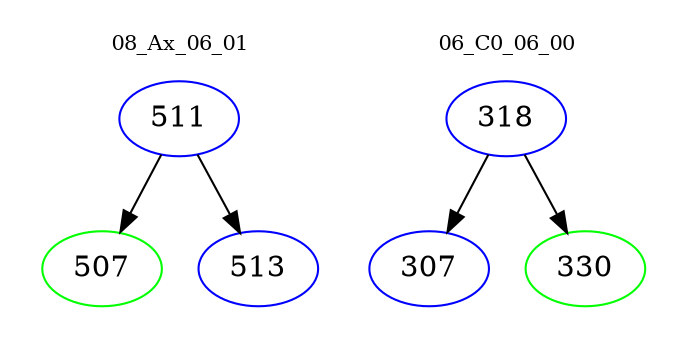 digraph{
subgraph cluster_0 {
color = white
label = "08_Ax_06_01";
fontsize=10;
T0_511 [label="511", color="blue"]
T0_511 -> T0_507 [color="black"]
T0_507 [label="507", color="green"]
T0_511 -> T0_513 [color="black"]
T0_513 [label="513", color="blue"]
}
subgraph cluster_1 {
color = white
label = "06_C0_06_00";
fontsize=10;
T1_318 [label="318", color="blue"]
T1_318 -> T1_307 [color="black"]
T1_307 [label="307", color="blue"]
T1_318 -> T1_330 [color="black"]
T1_330 [label="330", color="green"]
}
}
